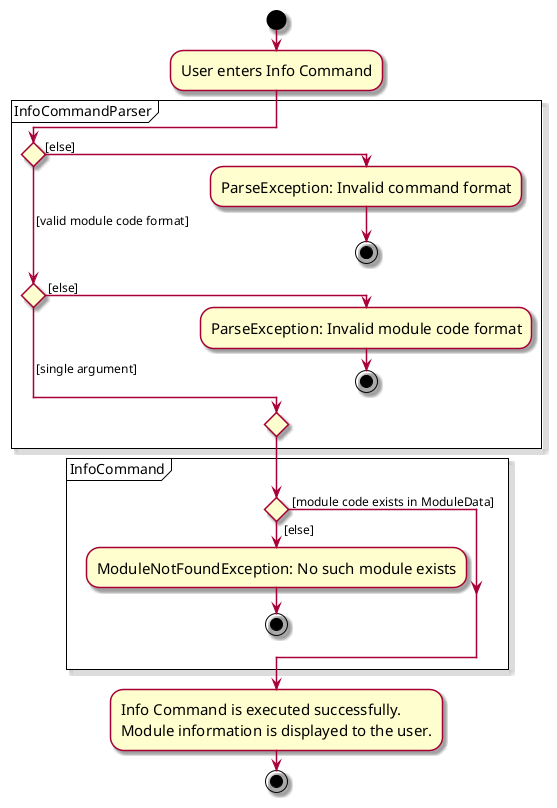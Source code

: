 @startuml
skin rose
skinparam ActivityFontSize 15
skinparam ArrowFontSize 12
!pragma useVerticalIf on
start
:User enters Info Command;

partition InfoCommandParser {

if () then ([else])
    :ParseException: Invalid command format;
    stop
( [valid module code format]) elseif () then ( [else])
    :ParseException: Invalid module code format;
    stop
else ( [single argument])

endif
}

partition InfoCommand {

if () then ( [else])
    :ModuleNotFoundException: No such module exists;
    stop
else ( [module code exists in ModuleData]   )

endif
}

:Info Command is executed successfully.
Module information is displayed to the user.;
stop

@enduml
